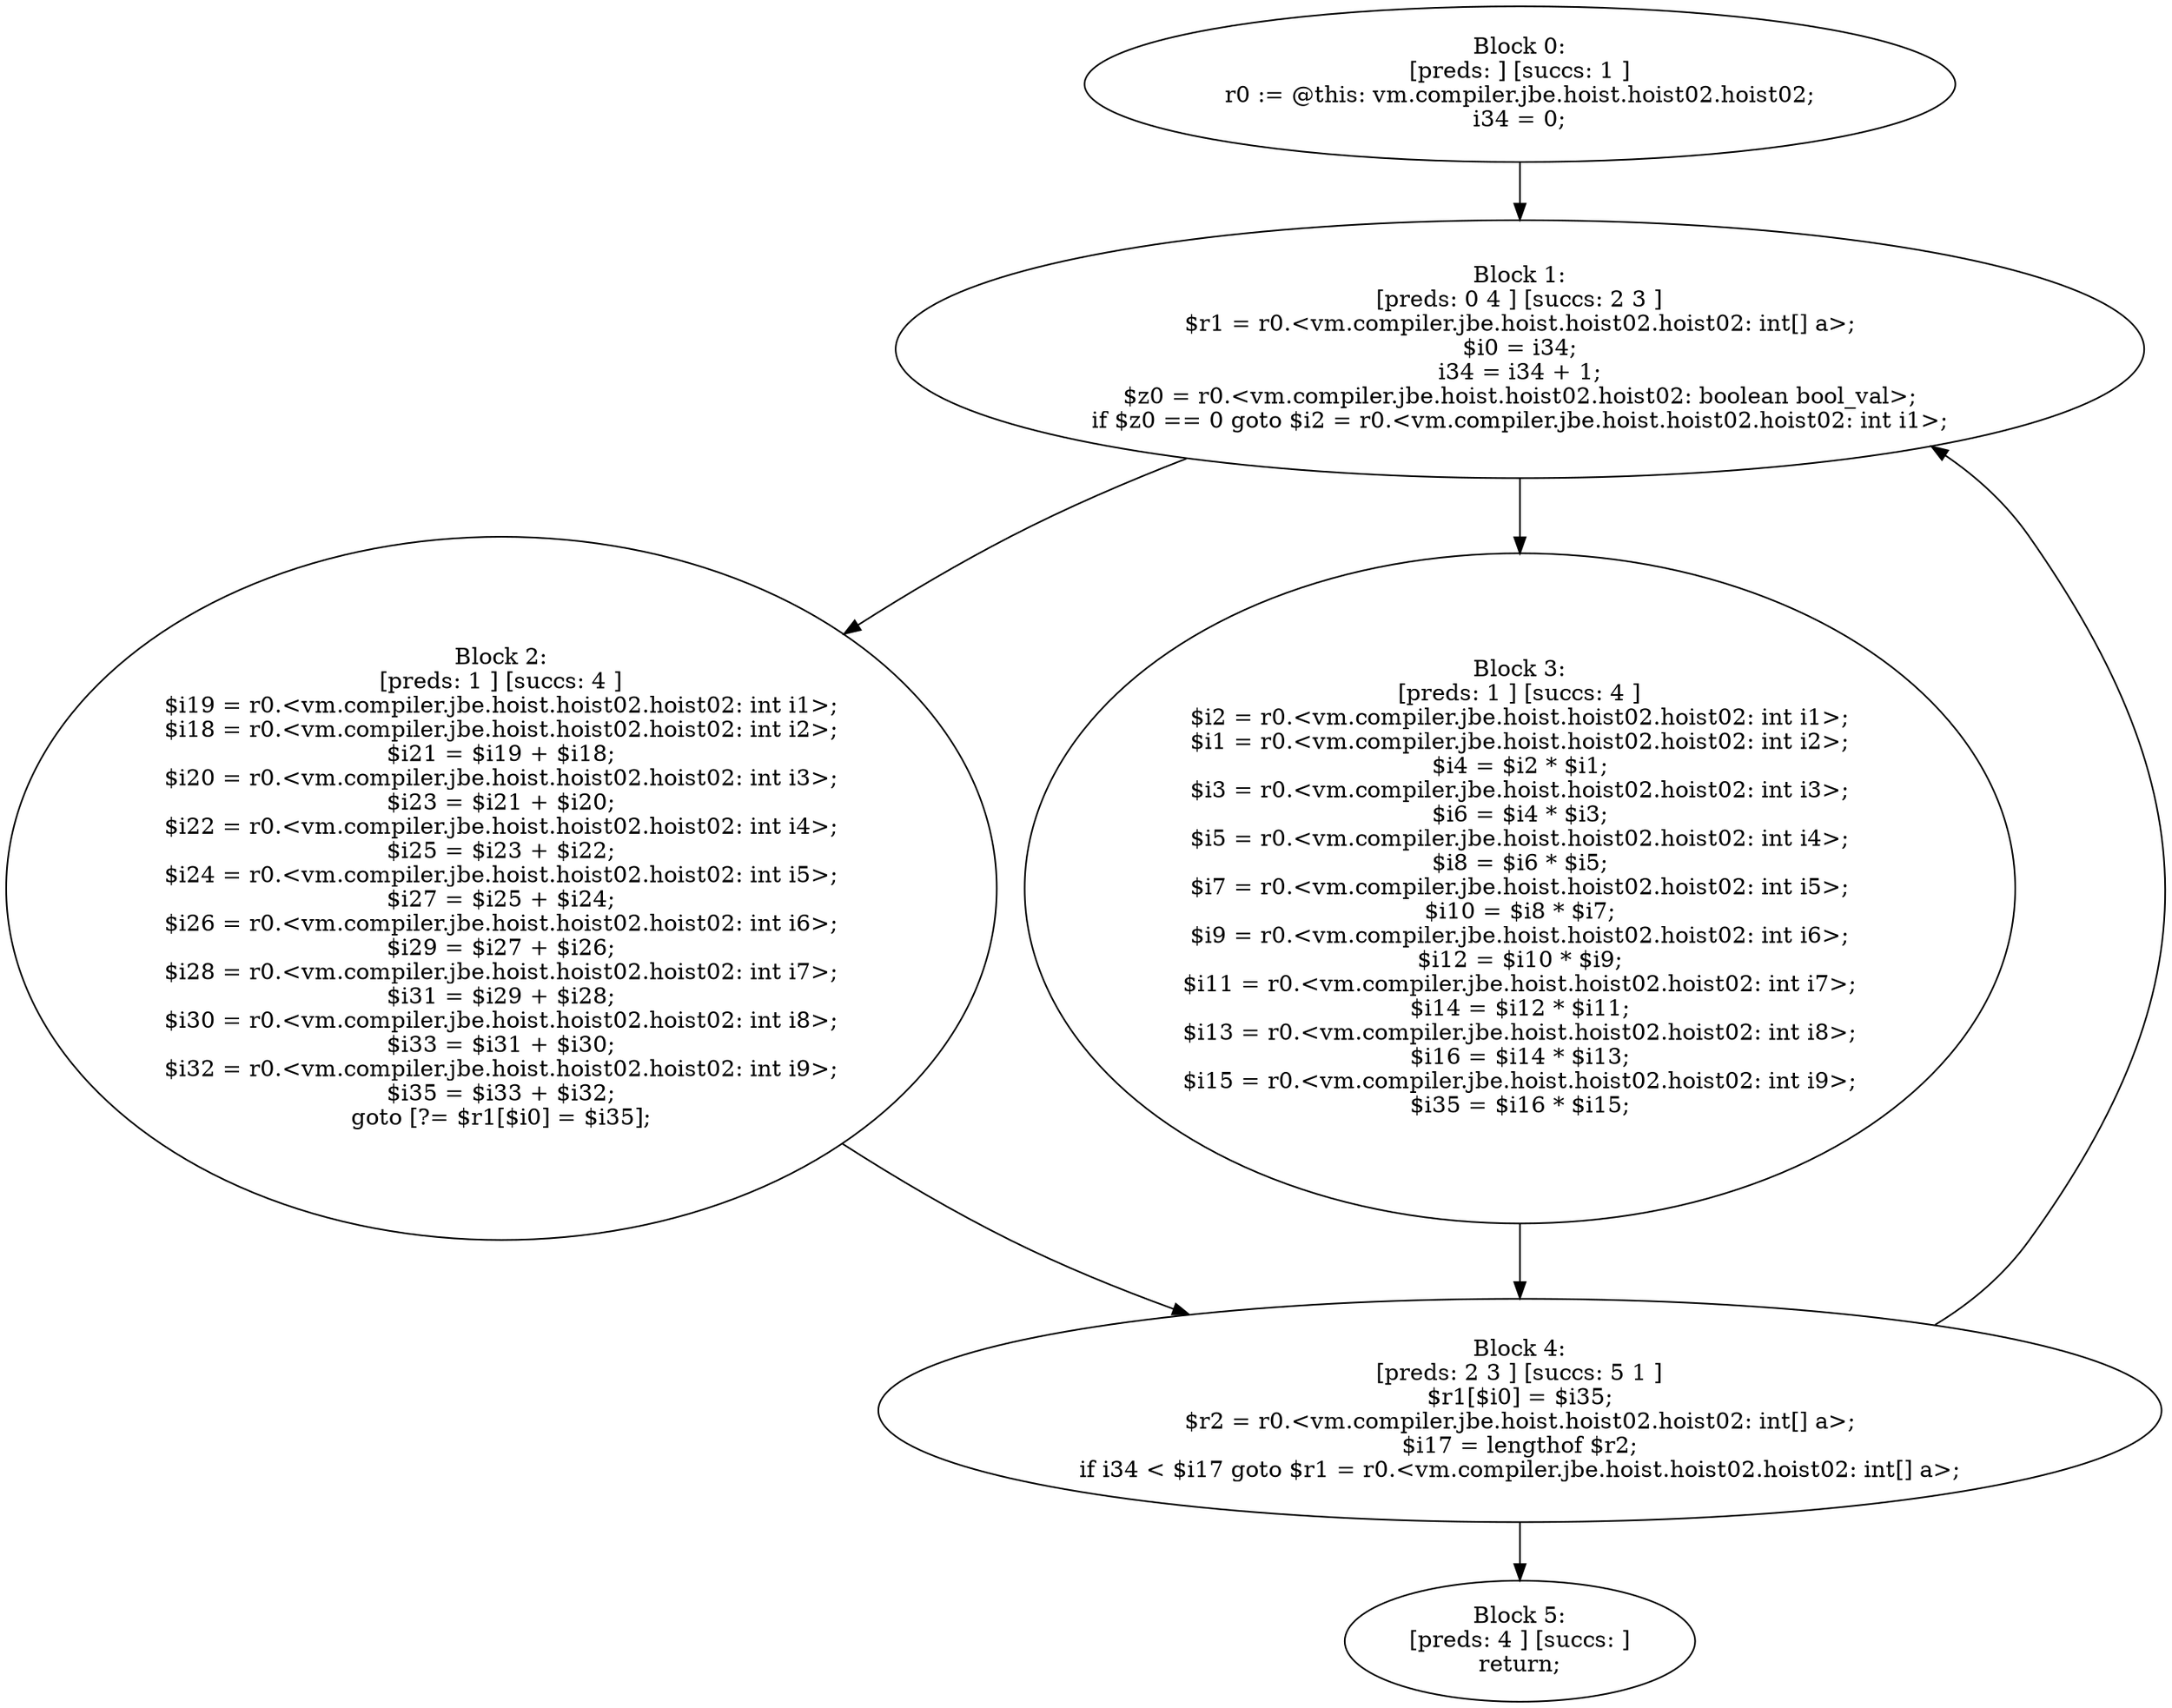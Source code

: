 digraph "unitGraph" {
    "Block 0:
[preds: ] [succs: 1 ]
r0 := @this: vm.compiler.jbe.hoist.hoist02.hoist02;
i34 = 0;
"
    "Block 1:
[preds: 0 4 ] [succs: 2 3 ]
$r1 = r0.<vm.compiler.jbe.hoist.hoist02.hoist02: int[] a>;
$i0 = i34;
i34 = i34 + 1;
$z0 = r0.<vm.compiler.jbe.hoist.hoist02.hoist02: boolean bool_val>;
if $z0 == 0 goto $i2 = r0.<vm.compiler.jbe.hoist.hoist02.hoist02: int i1>;
"
    "Block 2:
[preds: 1 ] [succs: 4 ]
$i19 = r0.<vm.compiler.jbe.hoist.hoist02.hoist02: int i1>;
$i18 = r0.<vm.compiler.jbe.hoist.hoist02.hoist02: int i2>;
$i21 = $i19 + $i18;
$i20 = r0.<vm.compiler.jbe.hoist.hoist02.hoist02: int i3>;
$i23 = $i21 + $i20;
$i22 = r0.<vm.compiler.jbe.hoist.hoist02.hoist02: int i4>;
$i25 = $i23 + $i22;
$i24 = r0.<vm.compiler.jbe.hoist.hoist02.hoist02: int i5>;
$i27 = $i25 + $i24;
$i26 = r0.<vm.compiler.jbe.hoist.hoist02.hoist02: int i6>;
$i29 = $i27 + $i26;
$i28 = r0.<vm.compiler.jbe.hoist.hoist02.hoist02: int i7>;
$i31 = $i29 + $i28;
$i30 = r0.<vm.compiler.jbe.hoist.hoist02.hoist02: int i8>;
$i33 = $i31 + $i30;
$i32 = r0.<vm.compiler.jbe.hoist.hoist02.hoist02: int i9>;
$i35 = $i33 + $i32;
goto [?= $r1[$i0] = $i35];
"
    "Block 3:
[preds: 1 ] [succs: 4 ]
$i2 = r0.<vm.compiler.jbe.hoist.hoist02.hoist02: int i1>;
$i1 = r0.<vm.compiler.jbe.hoist.hoist02.hoist02: int i2>;
$i4 = $i2 * $i1;
$i3 = r0.<vm.compiler.jbe.hoist.hoist02.hoist02: int i3>;
$i6 = $i4 * $i3;
$i5 = r0.<vm.compiler.jbe.hoist.hoist02.hoist02: int i4>;
$i8 = $i6 * $i5;
$i7 = r0.<vm.compiler.jbe.hoist.hoist02.hoist02: int i5>;
$i10 = $i8 * $i7;
$i9 = r0.<vm.compiler.jbe.hoist.hoist02.hoist02: int i6>;
$i12 = $i10 * $i9;
$i11 = r0.<vm.compiler.jbe.hoist.hoist02.hoist02: int i7>;
$i14 = $i12 * $i11;
$i13 = r0.<vm.compiler.jbe.hoist.hoist02.hoist02: int i8>;
$i16 = $i14 * $i13;
$i15 = r0.<vm.compiler.jbe.hoist.hoist02.hoist02: int i9>;
$i35 = $i16 * $i15;
"
    "Block 4:
[preds: 2 3 ] [succs: 5 1 ]
$r1[$i0] = $i35;
$r2 = r0.<vm.compiler.jbe.hoist.hoist02.hoist02: int[] a>;
$i17 = lengthof $r2;
if i34 < $i17 goto $r1 = r0.<vm.compiler.jbe.hoist.hoist02.hoist02: int[] a>;
"
    "Block 5:
[preds: 4 ] [succs: ]
return;
"
    "Block 0:
[preds: ] [succs: 1 ]
r0 := @this: vm.compiler.jbe.hoist.hoist02.hoist02;
i34 = 0;
"->"Block 1:
[preds: 0 4 ] [succs: 2 3 ]
$r1 = r0.<vm.compiler.jbe.hoist.hoist02.hoist02: int[] a>;
$i0 = i34;
i34 = i34 + 1;
$z0 = r0.<vm.compiler.jbe.hoist.hoist02.hoist02: boolean bool_val>;
if $z0 == 0 goto $i2 = r0.<vm.compiler.jbe.hoist.hoist02.hoist02: int i1>;
";
    "Block 1:
[preds: 0 4 ] [succs: 2 3 ]
$r1 = r0.<vm.compiler.jbe.hoist.hoist02.hoist02: int[] a>;
$i0 = i34;
i34 = i34 + 1;
$z0 = r0.<vm.compiler.jbe.hoist.hoist02.hoist02: boolean bool_val>;
if $z0 == 0 goto $i2 = r0.<vm.compiler.jbe.hoist.hoist02.hoist02: int i1>;
"->"Block 2:
[preds: 1 ] [succs: 4 ]
$i19 = r0.<vm.compiler.jbe.hoist.hoist02.hoist02: int i1>;
$i18 = r0.<vm.compiler.jbe.hoist.hoist02.hoist02: int i2>;
$i21 = $i19 + $i18;
$i20 = r0.<vm.compiler.jbe.hoist.hoist02.hoist02: int i3>;
$i23 = $i21 + $i20;
$i22 = r0.<vm.compiler.jbe.hoist.hoist02.hoist02: int i4>;
$i25 = $i23 + $i22;
$i24 = r0.<vm.compiler.jbe.hoist.hoist02.hoist02: int i5>;
$i27 = $i25 + $i24;
$i26 = r0.<vm.compiler.jbe.hoist.hoist02.hoist02: int i6>;
$i29 = $i27 + $i26;
$i28 = r0.<vm.compiler.jbe.hoist.hoist02.hoist02: int i7>;
$i31 = $i29 + $i28;
$i30 = r0.<vm.compiler.jbe.hoist.hoist02.hoist02: int i8>;
$i33 = $i31 + $i30;
$i32 = r0.<vm.compiler.jbe.hoist.hoist02.hoist02: int i9>;
$i35 = $i33 + $i32;
goto [?= $r1[$i0] = $i35];
";
    "Block 1:
[preds: 0 4 ] [succs: 2 3 ]
$r1 = r0.<vm.compiler.jbe.hoist.hoist02.hoist02: int[] a>;
$i0 = i34;
i34 = i34 + 1;
$z0 = r0.<vm.compiler.jbe.hoist.hoist02.hoist02: boolean bool_val>;
if $z0 == 0 goto $i2 = r0.<vm.compiler.jbe.hoist.hoist02.hoist02: int i1>;
"->"Block 3:
[preds: 1 ] [succs: 4 ]
$i2 = r0.<vm.compiler.jbe.hoist.hoist02.hoist02: int i1>;
$i1 = r0.<vm.compiler.jbe.hoist.hoist02.hoist02: int i2>;
$i4 = $i2 * $i1;
$i3 = r0.<vm.compiler.jbe.hoist.hoist02.hoist02: int i3>;
$i6 = $i4 * $i3;
$i5 = r0.<vm.compiler.jbe.hoist.hoist02.hoist02: int i4>;
$i8 = $i6 * $i5;
$i7 = r0.<vm.compiler.jbe.hoist.hoist02.hoist02: int i5>;
$i10 = $i8 * $i7;
$i9 = r0.<vm.compiler.jbe.hoist.hoist02.hoist02: int i6>;
$i12 = $i10 * $i9;
$i11 = r0.<vm.compiler.jbe.hoist.hoist02.hoist02: int i7>;
$i14 = $i12 * $i11;
$i13 = r0.<vm.compiler.jbe.hoist.hoist02.hoist02: int i8>;
$i16 = $i14 * $i13;
$i15 = r0.<vm.compiler.jbe.hoist.hoist02.hoist02: int i9>;
$i35 = $i16 * $i15;
";
    "Block 2:
[preds: 1 ] [succs: 4 ]
$i19 = r0.<vm.compiler.jbe.hoist.hoist02.hoist02: int i1>;
$i18 = r0.<vm.compiler.jbe.hoist.hoist02.hoist02: int i2>;
$i21 = $i19 + $i18;
$i20 = r0.<vm.compiler.jbe.hoist.hoist02.hoist02: int i3>;
$i23 = $i21 + $i20;
$i22 = r0.<vm.compiler.jbe.hoist.hoist02.hoist02: int i4>;
$i25 = $i23 + $i22;
$i24 = r0.<vm.compiler.jbe.hoist.hoist02.hoist02: int i5>;
$i27 = $i25 + $i24;
$i26 = r0.<vm.compiler.jbe.hoist.hoist02.hoist02: int i6>;
$i29 = $i27 + $i26;
$i28 = r0.<vm.compiler.jbe.hoist.hoist02.hoist02: int i7>;
$i31 = $i29 + $i28;
$i30 = r0.<vm.compiler.jbe.hoist.hoist02.hoist02: int i8>;
$i33 = $i31 + $i30;
$i32 = r0.<vm.compiler.jbe.hoist.hoist02.hoist02: int i9>;
$i35 = $i33 + $i32;
goto [?= $r1[$i0] = $i35];
"->"Block 4:
[preds: 2 3 ] [succs: 5 1 ]
$r1[$i0] = $i35;
$r2 = r0.<vm.compiler.jbe.hoist.hoist02.hoist02: int[] a>;
$i17 = lengthof $r2;
if i34 < $i17 goto $r1 = r0.<vm.compiler.jbe.hoist.hoist02.hoist02: int[] a>;
";
    "Block 3:
[preds: 1 ] [succs: 4 ]
$i2 = r0.<vm.compiler.jbe.hoist.hoist02.hoist02: int i1>;
$i1 = r0.<vm.compiler.jbe.hoist.hoist02.hoist02: int i2>;
$i4 = $i2 * $i1;
$i3 = r0.<vm.compiler.jbe.hoist.hoist02.hoist02: int i3>;
$i6 = $i4 * $i3;
$i5 = r0.<vm.compiler.jbe.hoist.hoist02.hoist02: int i4>;
$i8 = $i6 * $i5;
$i7 = r0.<vm.compiler.jbe.hoist.hoist02.hoist02: int i5>;
$i10 = $i8 * $i7;
$i9 = r0.<vm.compiler.jbe.hoist.hoist02.hoist02: int i6>;
$i12 = $i10 * $i9;
$i11 = r0.<vm.compiler.jbe.hoist.hoist02.hoist02: int i7>;
$i14 = $i12 * $i11;
$i13 = r0.<vm.compiler.jbe.hoist.hoist02.hoist02: int i8>;
$i16 = $i14 * $i13;
$i15 = r0.<vm.compiler.jbe.hoist.hoist02.hoist02: int i9>;
$i35 = $i16 * $i15;
"->"Block 4:
[preds: 2 3 ] [succs: 5 1 ]
$r1[$i0] = $i35;
$r2 = r0.<vm.compiler.jbe.hoist.hoist02.hoist02: int[] a>;
$i17 = lengthof $r2;
if i34 < $i17 goto $r1 = r0.<vm.compiler.jbe.hoist.hoist02.hoist02: int[] a>;
";
    "Block 4:
[preds: 2 3 ] [succs: 5 1 ]
$r1[$i0] = $i35;
$r2 = r0.<vm.compiler.jbe.hoist.hoist02.hoist02: int[] a>;
$i17 = lengthof $r2;
if i34 < $i17 goto $r1 = r0.<vm.compiler.jbe.hoist.hoist02.hoist02: int[] a>;
"->"Block 5:
[preds: 4 ] [succs: ]
return;
";
    "Block 4:
[preds: 2 3 ] [succs: 5 1 ]
$r1[$i0] = $i35;
$r2 = r0.<vm.compiler.jbe.hoist.hoist02.hoist02: int[] a>;
$i17 = lengthof $r2;
if i34 < $i17 goto $r1 = r0.<vm.compiler.jbe.hoist.hoist02.hoist02: int[] a>;
"->"Block 1:
[preds: 0 4 ] [succs: 2 3 ]
$r1 = r0.<vm.compiler.jbe.hoist.hoist02.hoist02: int[] a>;
$i0 = i34;
i34 = i34 + 1;
$z0 = r0.<vm.compiler.jbe.hoist.hoist02.hoist02: boolean bool_val>;
if $z0 == 0 goto $i2 = r0.<vm.compiler.jbe.hoist.hoist02.hoist02: int i1>;
";
}
